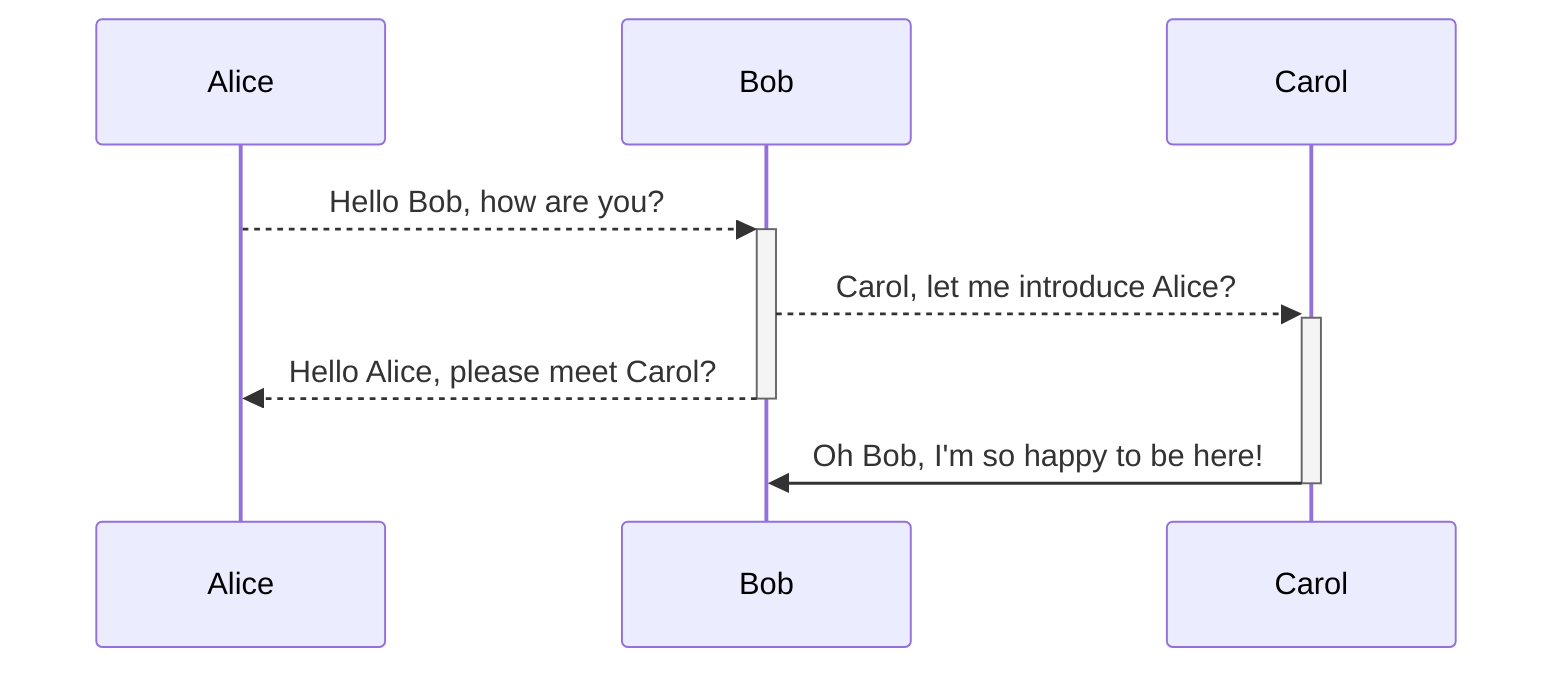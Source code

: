sequenceDiagram
Alice-->>+Bob:Hello Bob, how are you?
Bob-->>+Carol:Carol, let me introduce Alice?
Bob-->>- Alice:Hello Alice, please meet Carol?
Carol->>- Bob:Oh Bob, I'm so happy to be here!